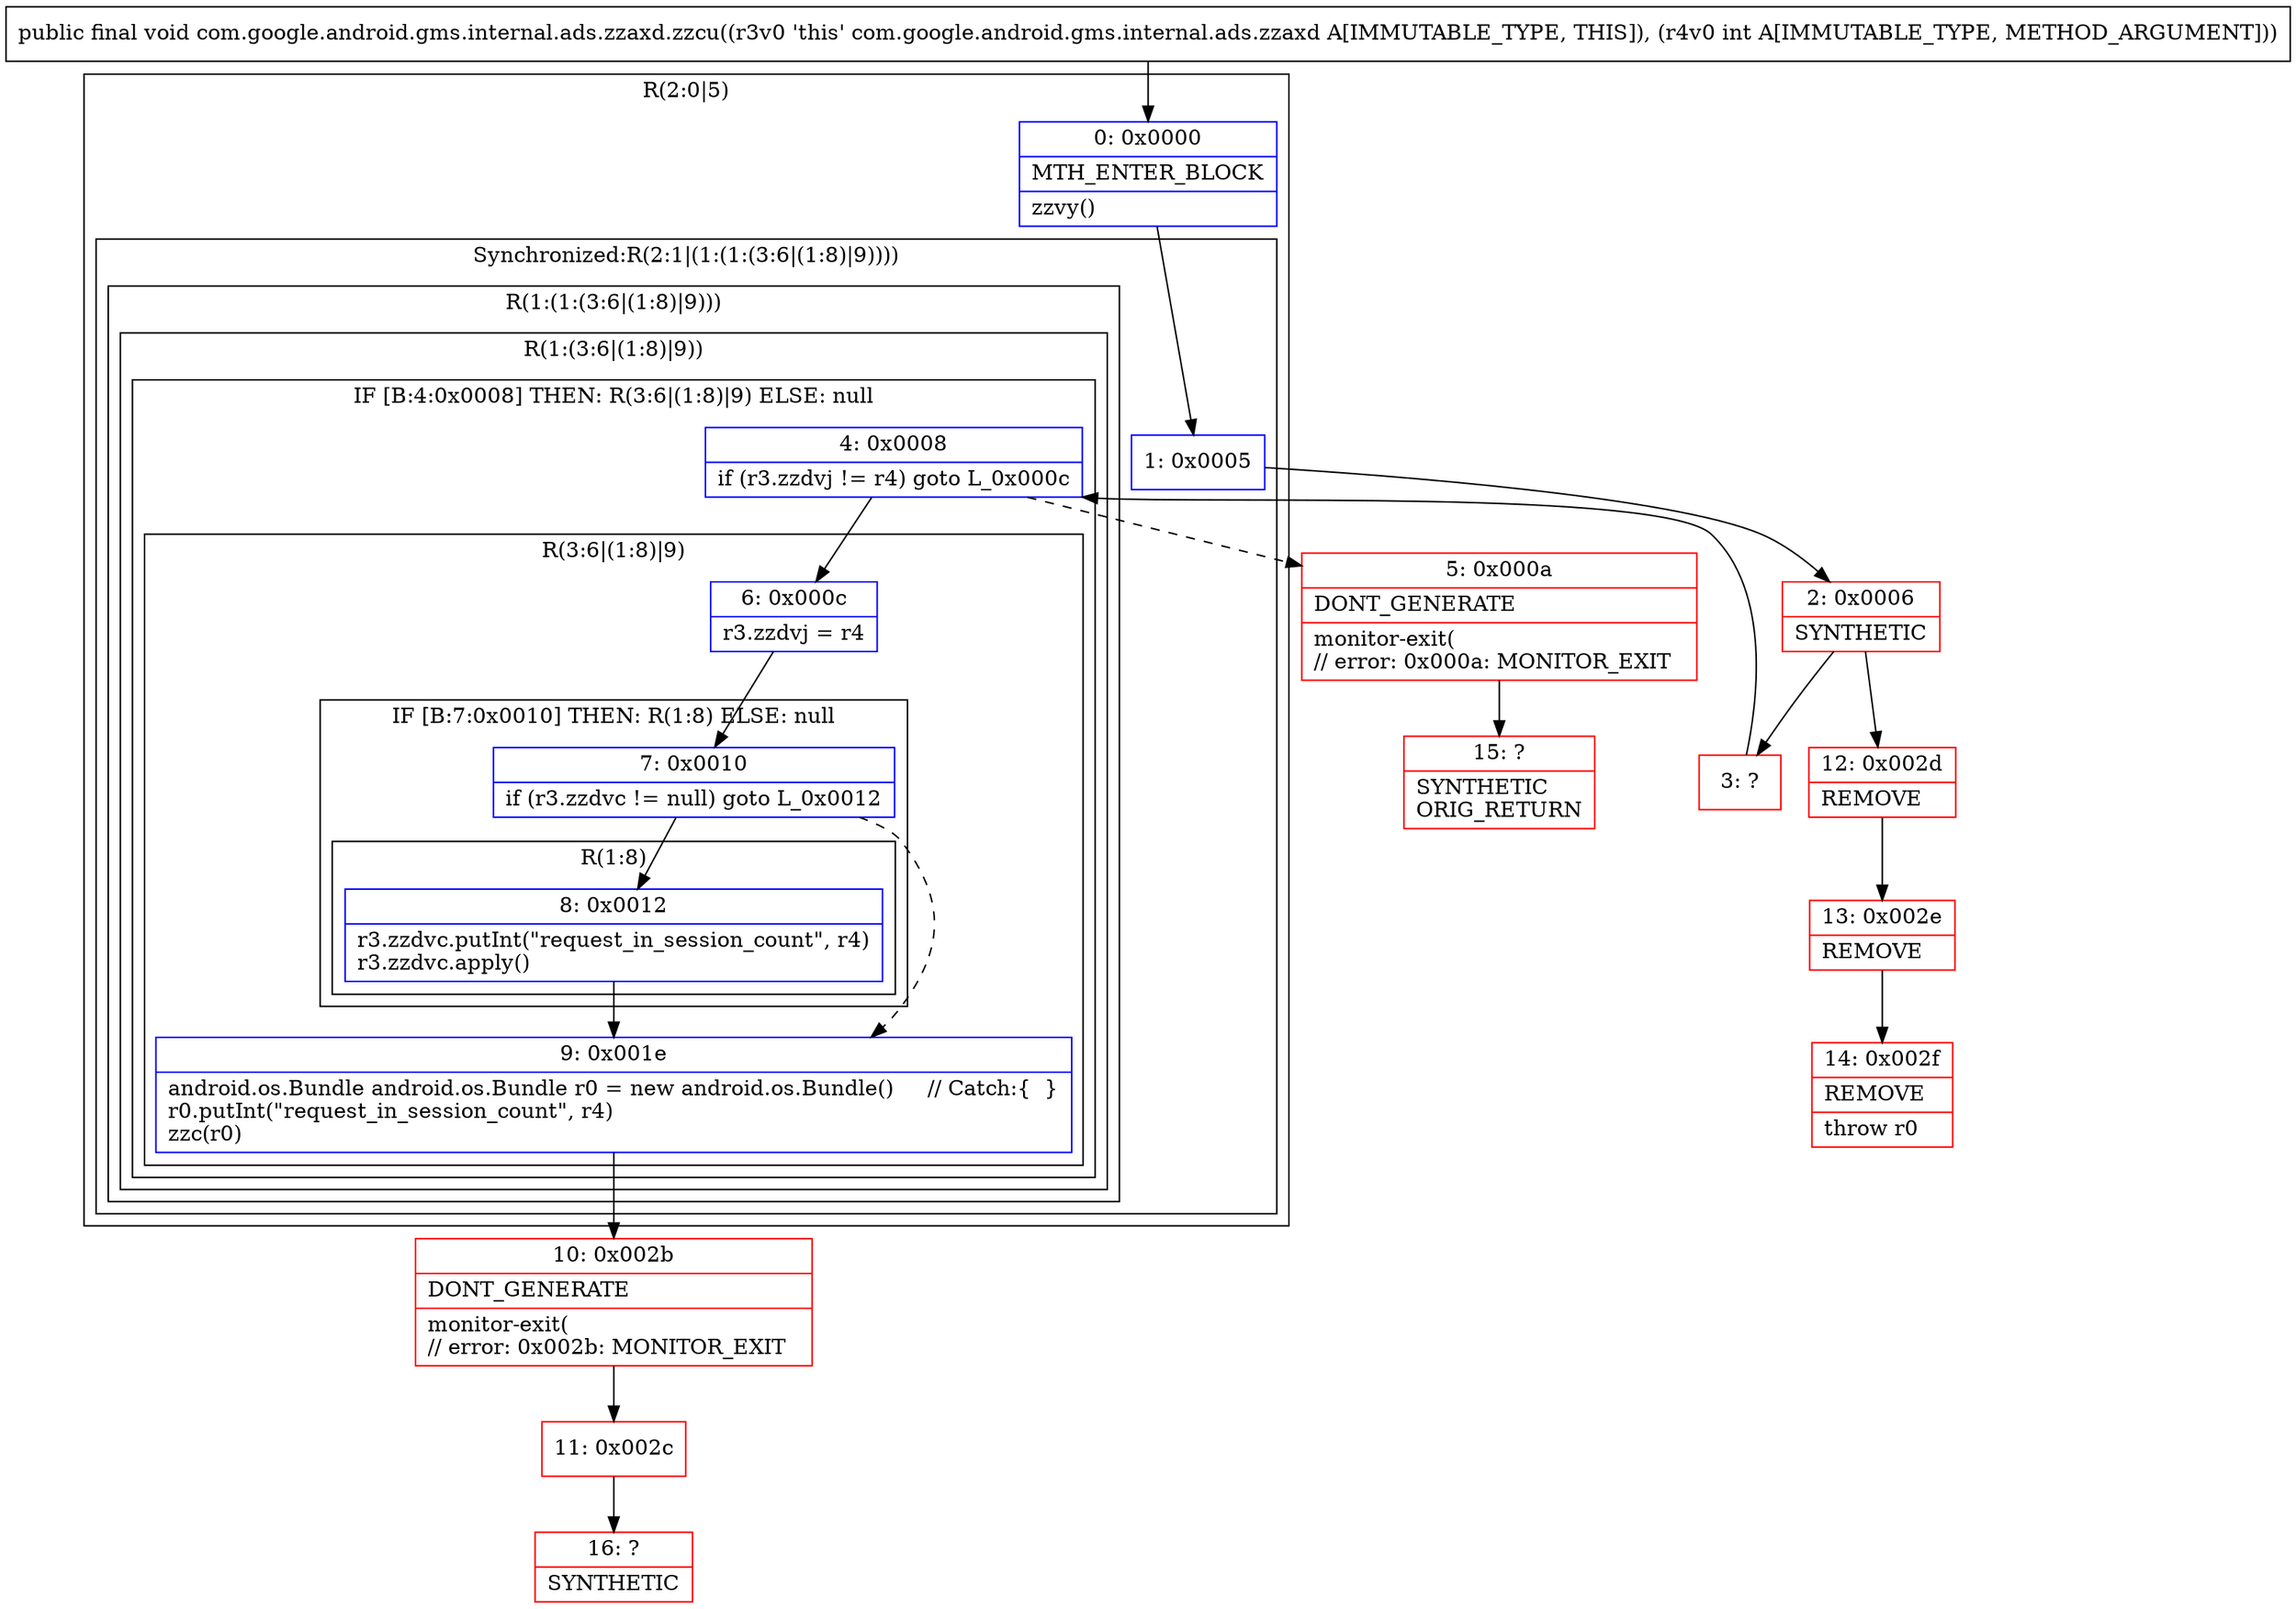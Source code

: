 digraph "CFG forcom.google.android.gms.internal.ads.zzaxd.zzcu(I)V" {
subgraph cluster_Region_1835019118 {
label = "R(2:0|5)";
node [shape=record,color=blue];
Node_0 [shape=record,label="{0\:\ 0x0000|MTH_ENTER_BLOCK\l|zzvy()\l}"];
subgraph cluster_SynchronizedRegion_1912935404 {
label = "Synchronized:R(2:1|(1:(1:(3:6|(1:8)|9))))";
node [shape=record,color=blue];
Node_1 [shape=record,label="{1\:\ 0x0005}"];
subgraph cluster_Region_893815888 {
label = "R(1:(1:(3:6|(1:8)|9)))";
node [shape=record,color=blue];
subgraph cluster_Region_845853577 {
label = "R(1:(3:6|(1:8)|9))";
node [shape=record,color=blue];
subgraph cluster_IfRegion_1589499377 {
label = "IF [B:4:0x0008] THEN: R(3:6|(1:8)|9) ELSE: null";
node [shape=record,color=blue];
Node_4 [shape=record,label="{4\:\ 0x0008|if (r3.zzdvj != r4) goto L_0x000c\l}"];
subgraph cluster_Region_1595403712 {
label = "R(3:6|(1:8)|9)";
node [shape=record,color=blue];
Node_6 [shape=record,label="{6\:\ 0x000c|r3.zzdvj = r4\l}"];
subgraph cluster_IfRegion_75311033 {
label = "IF [B:7:0x0010] THEN: R(1:8) ELSE: null";
node [shape=record,color=blue];
Node_7 [shape=record,label="{7\:\ 0x0010|if (r3.zzdvc != null) goto L_0x0012\l}"];
subgraph cluster_Region_89661290 {
label = "R(1:8)";
node [shape=record,color=blue];
Node_8 [shape=record,label="{8\:\ 0x0012|r3.zzdvc.putInt(\"request_in_session_count\", r4)\lr3.zzdvc.apply()\l}"];
}
}
Node_9 [shape=record,label="{9\:\ 0x001e|android.os.Bundle android.os.Bundle r0 = new android.os.Bundle()     \/\/ Catch:\{  \}\lr0.putInt(\"request_in_session_count\", r4)\lzzc(r0)\l}"];
}
}
}
}
}
}
Node_2 [shape=record,color=red,label="{2\:\ 0x0006|SYNTHETIC\l}"];
Node_3 [shape=record,color=red,label="{3\:\ ?}"];
Node_5 [shape=record,color=red,label="{5\:\ 0x000a|DONT_GENERATE\l|monitor\-exit(\l\/\/ error: 0x000a: MONITOR_EXIT  \l}"];
Node_10 [shape=record,color=red,label="{10\:\ 0x002b|DONT_GENERATE\l|monitor\-exit(\l\/\/ error: 0x002b: MONITOR_EXIT  \l}"];
Node_11 [shape=record,color=red,label="{11\:\ 0x002c}"];
Node_12 [shape=record,color=red,label="{12\:\ 0x002d|REMOVE\l}"];
Node_13 [shape=record,color=red,label="{13\:\ 0x002e|REMOVE\l}"];
Node_14 [shape=record,color=red,label="{14\:\ 0x002f|REMOVE\l|throw r0\l}"];
Node_15 [shape=record,color=red,label="{15\:\ ?|SYNTHETIC\lORIG_RETURN\l}"];
Node_16 [shape=record,color=red,label="{16\:\ ?|SYNTHETIC\l}"];
MethodNode[shape=record,label="{public final void com.google.android.gms.internal.ads.zzaxd.zzcu((r3v0 'this' com.google.android.gms.internal.ads.zzaxd A[IMMUTABLE_TYPE, THIS]), (r4v0 int A[IMMUTABLE_TYPE, METHOD_ARGUMENT])) }"];
MethodNode -> Node_0;
Node_0 -> Node_1;
Node_1 -> Node_2;
Node_4 -> Node_5[style=dashed];
Node_4 -> Node_6;
Node_6 -> Node_7;
Node_7 -> Node_8;
Node_7 -> Node_9[style=dashed];
Node_8 -> Node_9;
Node_9 -> Node_10;
Node_2 -> Node_3;
Node_2 -> Node_12;
Node_3 -> Node_4;
Node_5 -> Node_15;
Node_10 -> Node_11;
Node_11 -> Node_16;
Node_12 -> Node_13;
Node_13 -> Node_14;
}

